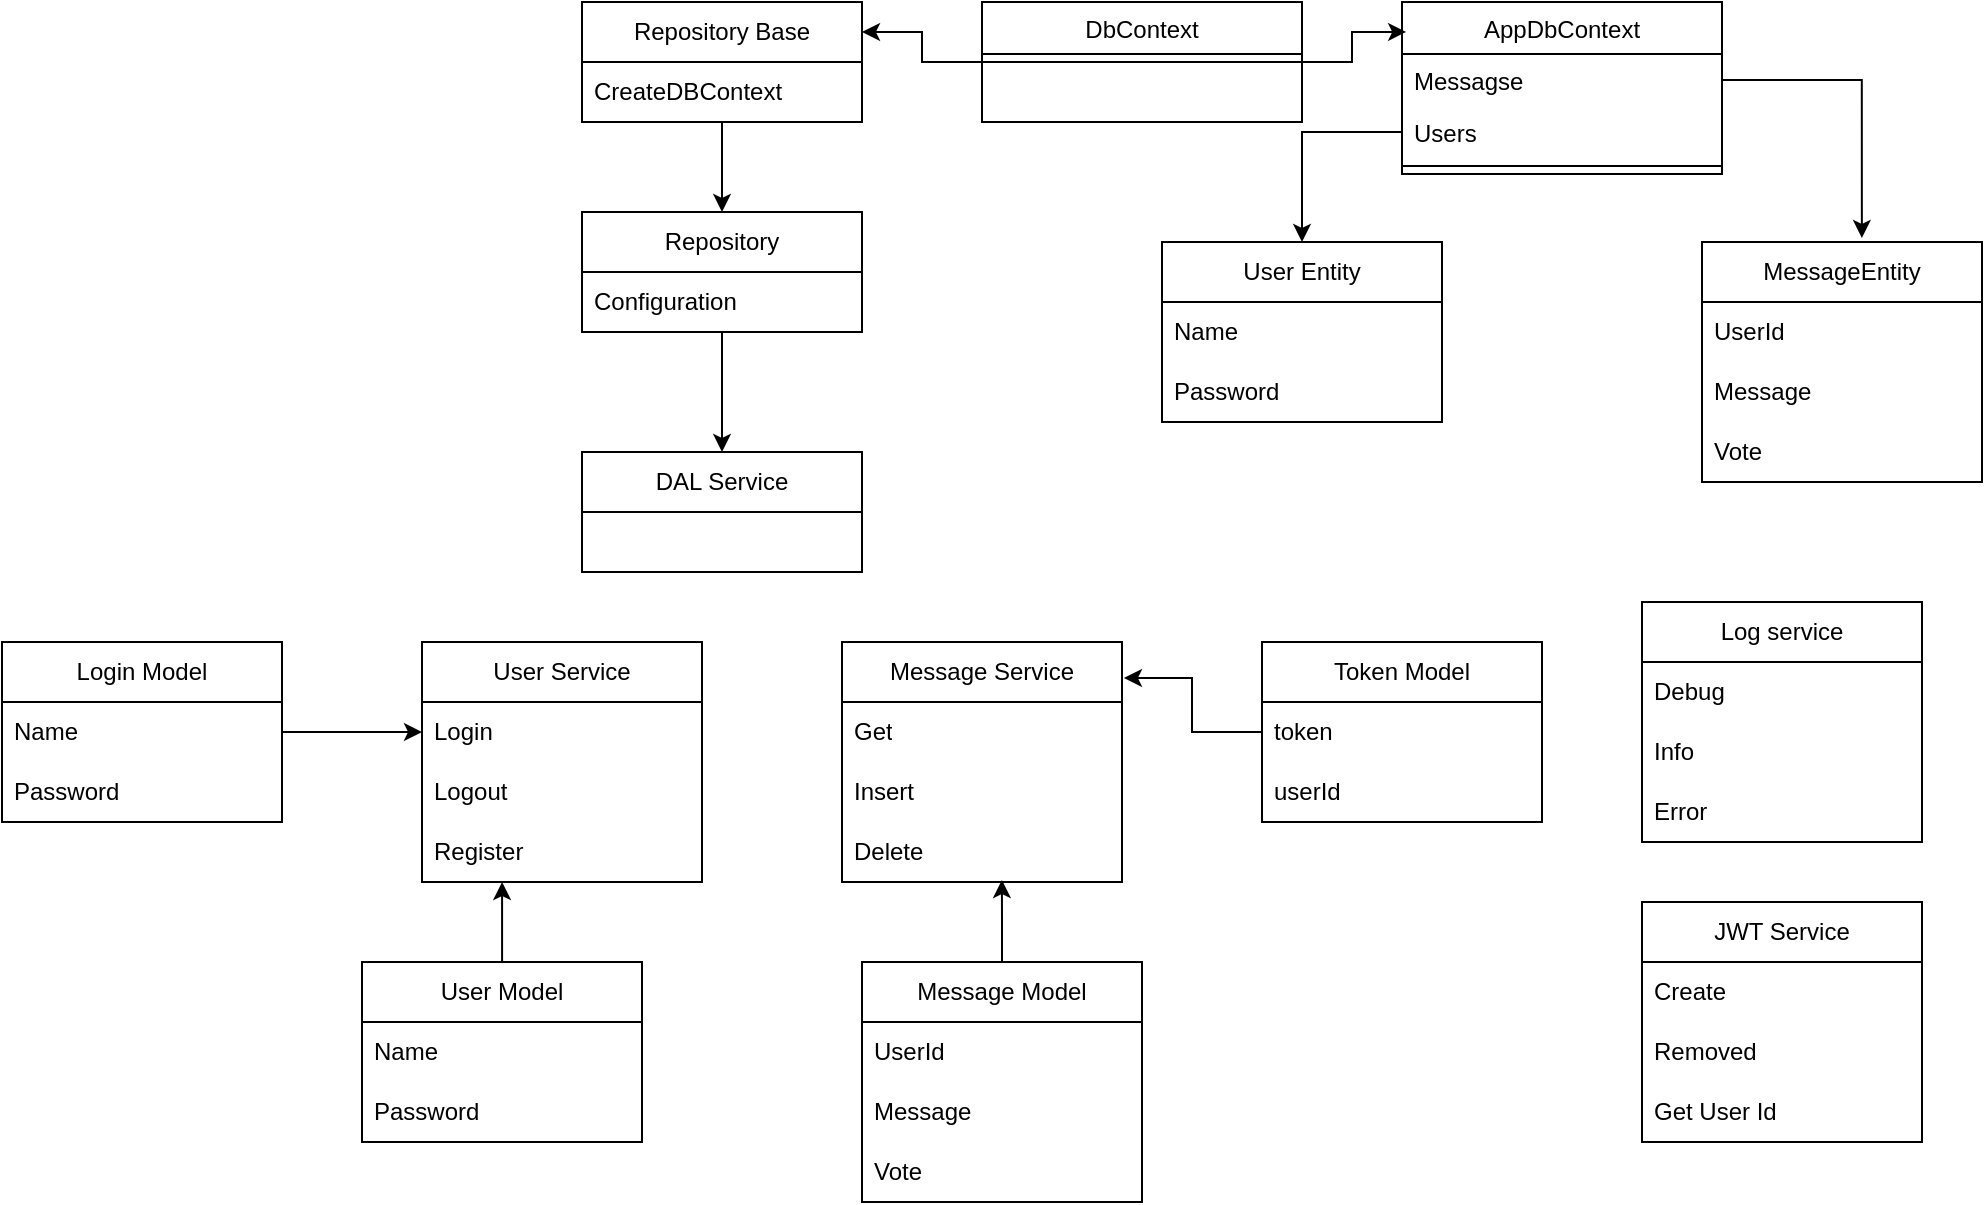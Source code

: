 <mxfile version="26.0.16">
  <diagram id="C5RBs43oDa-KdzZeNtuy" name="Page-1">
    <mxGraphModel dx="2021" dy="806" grid="1" gridSize="10" guides="1" tooltips="1" connect="1" arrows="1" fold="1" page="1" pageScale="1" pageWidth="827" pageHeight="1169" math="0" shadow="0">
      <root>
        <mxCell id="WIyWlLk6GJQsqaUBKTNV-0" />
        <mxCell id="WIyWlLk6GJQsqaUBKTNV-1" parent="WIyWlLk6GJQsqaUBKTNV-0" />
        <mxCell id="qqFTft5qPm6PG5LxVtM--20" style="edgeStyle=orthogonalEdgeStyle;rounded=0;orthogonalLoop=1;jettySize=auto;html=1;entryX=1;entryY=0.25;entryDx=0;entryDy=0;" edge="1" parent="WIyWlLk6GJQsqaUBKTNV-1" source="zkfFHV4jXpPFQw0GAbJ--6" target="qqFTft5qPm6PG5LxVtM--16">
          <mxGeometry relative="1" as="geometry" />
        </mxCell>
        <mxCell id="zkfFHV4jXpPFQw0GAbJ--6" value="DbContext" style="swimlane;fontStyle=0;align=center;verticalAlign=top;childLayout=stackLayout;horizontal=1;startSize=26;horizontalStack=0;resizeParent=1;resizeLast=0;collapsible=1;marginBottom=0;rounded=0;shadow=0;strokeWidth=1;" parent="WIyWlLk6GJQsqaUBKTNV-1" vertex="1">
          <mxGeometry x="120" y="360" width="160" height="60" as="geometry">
            <mxRectangle x="130" y="380" width="160" height="26" as="alternateBounds" />
          </mxGeometry>
        </mxCell>
        <mxCell id="zkfFHV4jXpPFQw0GAbJ--9" value="" style="line;html=1;strokeWidth=1;align=left;verticalAlign=middle;spacingTop=-1;spacingLeft=3;spacingRight=3;rotatable=0;labelPosition=right;points=[];portConstraint=eastwest;" parent="zkfFHV4jXpPFQw0GAbJ--6" vertex="1">
          <mxGeometry y="26" width="160" height="8" as="geometry" />
        </mxCell>
        <mxCell id="zkfFHV4jXpPFQw0GAbJ--13" value="AppDbContext" style="swimlane;fontStyle=0;align=center;verticalAlign=top;childLayout=stackLayout;horizontal=1;startSize=26;horizontalStack=0;resizeParent=1;resizeLast=0;collapsible=1;marginBottom=0;rounded=0;shadow=0;strokeWidth=1;" parent="WIyWlLk6GJQsqaUBKTNV-1" vertex="1">
          <mxGeometry x="330" y="360" width="160" height="86" as="geometry">
            <mxRectangle x="340" y="380" width="170" height="26" as="alternateBounds" />
          </mxGeometry>
        </mxCell>
        <mxCell id="zkfFHV4jXpPFQw0GAbJ--14" value="Messagse" style="text;align=left;verticalAlign=top;spacingLeft=4;spacingRight=4;overflow=hidden;rotatable=0;points=[[0,0.5],[1,0.5]];portConstraint=eastwest;" parent="zkfFHV4jXpPFQw0GAbJ--13" vertex="1">
          <mxGeometry y="26" width="160" height="26" as="geometry" />
        </mxCell>
        <mxCell id="qqFTft5qPm6PG5LxVtM--0" value="Users" style="text;align=left;verticalAlign=top;spacingLeft=4;spacingRight=4;overflow=hidden;rotatable=0;points=[[0,0.5],[1,0.5]];portConstraint=eastwest;" vertex="1" parent="zkfFHV4jXpPFQw0GAbJ--13">
          <mxGeometry y="52" width="160" height="26" as="geometry" />
        </mxCell>
        <mxCell id="zkfFHV4jXpPFQw0GAbJ--15" value="" style="line;html=1;strokeWidth=1;align=left;verticalAlign=middle;spacingTop=-1;spacingLeft=3;spacingRight=3;rotatable=0;labelPosition=right;points=[];portConstraint=eastwest;" parent="zkfFHV4jXpPFQw0GAbJ--13" vertex="1">
          <mxGeometry y="78" width="160" height="8" as="geometry" />
        </mxCell>
        <mxCell id="qqFTft5qPm6PG5LxVtM--1" style="edgeStyle=orthogonalEdgeStyle;rounded=0;orthogonalLoop=1;jettySize=auto;html=1;entryX=0.013;entryY=0.174;entryDx=0;entryDy=0;entryPerimeter=0;" edge="1" parent="WIyWlLk6GJQsqaUBKTNV-1" source="zkfFHV4jXpPFQw0GAbJ--6" target="zkfFHV4jXpPFQw0GAbJ--13">
          <mxGeometry relative="1" as="geometry" />
        </mxCell>
        <mxCell id="qqFTft5qPm6PG5LxVtM--2" value="MessageEntity" style="swimlane;fontStyle=0;childLayout=stackLayout;horizontal=1;startSize=30;horizontalStack=0;resizeParent=1;resizeParentMax=0;resizeLast=0;collapsible=1;marginBottom=0;whiteSpace=wrap;html=1;" vertex="1" parent="WIyWlLk6GJQsqaUBKTNV-1">
          <mxGeometry x="480" y="480" width="140" height="120" as="geometry" />
        </mxCell>
        <mxCell id="qqFTft5qPm6PG5LxVtM--3" value="UserId" style="text;strokeColor=none;fillColor=none;align=left;verticalAlign=middle;spacingLeft=4;spacingRight=4;overflow=hidden;points=[[0,0.5],[1,0.5]];portConstraint=eastwest;rotatable=0;whiteSpace=wrap;html=1;" vertex="1" parent="qqFTft5qPm6PG5LxVtM--2">
          <mxGeometry y="30" width="140" height="30" as="geometry" />
        </mxCell>
        <mxCell id="qqFTft5qPm6PG5LxVtM--4" value="Message" style="text;strokeColor=none;fillColor=none;align=left;verticalAlign=middle;spacingLeft=4;spacingRight=4;overflow=hidden;points=[[0,0.5],[1,0.5]];portConstraint=eastwest;rotatable=0;whiteSpace=wrap;html=1;" vertex="1" parent="qqFTft5qPm6PG5LxVtM--2">
          <mxGeometry y="60" width="140" height="30" as="geometry" />
        </mxCell>
        <mxCell id="qqFTft5qPm6PG5LxVtM--5" value="Vote" style="text;strokeColor=none;fillColor=none;align=left;verticalAlign=middle;spacingLeft=4;spacingRight=4;overflow=hidden;points=[[0,0.5],[1,0.5]];portConstraint=eastwest;rotatable=0;whiteSpace=wrap;html=1;" vertex="1" parent="qqFTft5qPm6PG5LxVtM--2">
          <mxGeometry y="90" width="140" height="30" as="geometry" />
        </mxCell>
        <mxCell id="qqFTft5qPm6PG5LxVtM--6" style="edgeStyle=orthogonalEdgeStyle;rounded=0;orthogonalLoop=1;jettySize=auto;html=1;entryX=0.571;entryY=-0.017;entryDx=0;entryDy=0;entryPerimeter=0;" edge="1" parent="WIyWlLk6GJQsqaUBKTNV-1" source="zkfFHV4jXpPFQw0GAbJ--14" target="qqFTft5qPm6PG5LxVtM--2">
          <mxGeometry relative="1" as="geometry" />
        </mxCell>
        <mxCell id="qqFTft5qPm6PG5LxVtM--7" value="User Entity" style="swimlane;fontStyle=0;childLayout=stackLayout;horizontal=1;startSize=30;horizontalStack=0;resizeParent=1;resizeParentMax=0;resizeLast=0;collapsible=1;marginBottom=0;whiteSpace=wrap;html=1;" vertex="1" parent="WIyWlLk6GJQsqaUBKTNV-1">
          <mxGeometry x="210" y="480" width="140" height="90" as="geometry" />
        </mxCell>
        <mxCell id="qqFTft5qPm6PG5LxVtM--8" value="Name" style="text;strokeColor=none;fillColor=none;align=left;verticalAlign=middle;spacingLeft=4;spacingRight=4;overflow=hidden;points=[[0,0.5],[1,0.5]];portConstraint=eastwest;rotatable=0;whiteSpace=wrap;html=1;" vertex="1" parent="qqFTft5qPm6PG5LxVtM--7">
          <mxGeometry y="30" width="140" height="30" as="geometry" />
        </mxCell>
        <mxCell id="qqFTft5qPm6PG5LxVtM--9" value="Password" style="text;strokeColor=none;fillColor=none;align=left;verticalAlign=middle;spacingLeft=4;spacingRight=4;overflow=hidden;points=[[0,0.5],[1,0.5]];portConstraint=eastwest;rotatable=0;whiteSpace=wrap;html=1;" vertex="1" parent="qqFTft5qPm6PG5LxVtM--7">
          <mxGeometry y="60" width="140" height="30" as="geometry" />
        </mxCell>
        <mxCell id="qqFTft5qPm6PG5LxVtM--11" style="edgeStyle=orthogonalEdgeStyle;rounded=0;orthogonalLoop=1;jettySize=auto;html=1;entryX=0.5;entryY=0;entryDx=0;entryDy=0;" edge="1" parent="WIyWlLk6GJQsqaUBKTNV-1" source="qqFTft5qPm6PG5LxVtM--0" target="qqFTft5qPm6PG5LxVtM--7">
          <mxGeometry relative="1" as="geometry" />
        </mxCell>
        <mxCell id="qqFTft5qPm6PG5LxVtM--25" style="edgeStyle=orthogonalEdgeStyle;rounded=0;orthogonalLoop=1;jettySize=auto;html=1;entryX=0.5;entryY=0;entryDx=0;entryDy=0;" edge="1" parent="WIyWlLk6GJQsqaUBKTNV-1" source="qqFTft5qPm6PG5LxVtM--16" target="qqFTft5qPm6PG5LxVtM--21">
          <mxGeometry relative="1" as="geometry" />
        </mxCell>
        <mxCell id="qqFTft5qPm6PG5LxVtM--16" value="Repository Base" style="swimlane;fontStyle=0;childLayout=stackLayout;horizontal=1;startSize=30;horizontalStack=0;resizeParent=1;resizeParentMax=0;resizeLast=0;collapsible=1;marginBottom=0;whiteSpace=wrap;html=1;" vertex="1" parent="WIyWlLk6GJQsqaUBKTNV-1">
          <mxGeometry x="-80" y="360" width="140" height="60" as="geometry" />
        </mxCell>
        <mxCell id="qqFTft5qPm6PG5LxVtM--17" value="CreateDBContext" style="text;strokeColor=none;fillColor=none;align=left;verticalAlign=middle;spacingLeft=4;spacingRight=4;overflow=hidden;points=[[0,0.5],[1,0.5]];portConstraint=eastwest;rotatable=0;whiteSpace=wrap;html=1;" vertex="1" parent="qqFTft5qPm6PG5LxVtM--16">
          <mxGeometry y="30" width="140" height="30" as="geometry" />
        </mxCell>
        <mxCell id="qqFTft5qPm6PG5LxVtM--30" style="edgeStyle=orthogonalEdgeStyle;rounded=0;orthogonalLoop=1;jettySize=auto;html=1;entryX=0.5;entryY=0;entryDx=0;entryDy=0;" edge="1" parent="WIyWlLk6GJQsqaUBKTNV-1" source="qqFTft5qPm6PG5LxVtM--21" target="qqFTft5qPm6PG5LxVtM--26">
          <mxGeometry relative="1" as="geometry" />
        </mxCell>
        <mxCell id="qqFTft5qPm6PG5LxVtM--21" value="Repository" style="swimlane;fontStyle=0;childLayout=stackLayout;horizontal=1;startSize=30;horizontalStack=0;resizeParent=1;resizeParentMax=0;resizeLast=0;collapsible=1;marginBottom=0;whiteSpace=wrap;html=1;" vertex="1" parent="WIyWlLk6GJQsqaUBKTNV-1">
          <mxGeometry x="-80" y="465" width="140" height="60" as="geometry" />
        </mxCell>
        <mxCell id="qqFTft5qPm6PG5LxVtM--22" value="Configuration" style="text;strokeColor=none;fillColor=none;align=left;verticalAlign=middle;spacingLeft=4;spacingRight=4;overflow=hidden;points=[[0,0.5],[1,0.5]];portConstraint=eastwest;rotatable=0;whiteSpace=wrap;html=1;" vertex="1" parent="qqFTft5qPm6PG5LxVtM--21">
          <mxGeometry y="30" width="140" height="30" as="geometry" />
        </mxCell>
        <mxCell id="qqFTft5qPm6PG5LxVtM--26" value="DAL Service" style="swimlane;fontStyle=0;childLayout=stackLayout;horizontal=1;startSize=30;horizontalStack=0;resizeParent=1;resizeParentMax=0;resizeLast=0;collapsible=1;marginBottom=0;whiteSpace=wrap;html=1;" vertex="1" parent="WIyWlLk6GJQsqaUBKTNV-1">
          <mxGeometry x="-80" y="585" width="140" height="60" as="geometry" />
        </mxCell>
        <mxCell id="qqFTft5qPm6PG5LxVtM--31" value="Message Service" style="swimlane;fontStyle=0;childLayout=stackLayout;horizontal=1;startSize=30;horizontalStack=0;resizeParent=1;resizeParentMax=0;resizeLast=0;collapsible=1;marginBottom=0;whiteSpace=wrap;html=1;" vertex="1" parent="WIyWlLk6GJQsqaUBKTNV-1">
          <mxGeometry x="50" y="680" width="140" height="120" as="geometry" />
        </mxCell>
        <mxCell id="qqFTft5qPm6PG5LxVtM--32" value="Get" style="text;strokeColor=none;fillColor=none;align=left;verticalAlign=middle;spacingLeft=4;spacingRight=4;overflow=hidden;points=[[0,0.5],[1,0.5]];portConstraint=eastwest;rotatable=0;whiteSpace=wrap;html=1;" vertex="1" parent="qqFTft5qPm6PG5LxVtM--31">
          <mxGeometry y="30" width="140" height="30" as="geometry" />
        </mxCell>
        <mxCell id="qqFTft5qPm6PG5LxVtM--33" value="Insert" style="text;strokeColor=none;fillColor=none;align=left;verticalAlign=middle;spacingLeft=4;spacingRight=4;overflow=hidden;points=[[0,0.5],[1,0.5]];portConstraint=eastwest;rotatable=0;whiteSpace=wrap;html=1;" vertex="1" parent="qqFTft5qPm6PG5LxVtM--31">
          <mxGeometry y="60" width="140" height="30" as="geometry" />
        </mxCell>
        <mxCell id="qqFTft5qPm6PG5LxVtM--34" value="Delete" style="text;strokeColor=none;fillColor=none;align=left;verticalAlign=middle;spacingLeft=4;spacingRight=4;overflow=hidden;points=[[0,0.5],[1,0.5]];portConstraint=eastwest;rotatable=0;whiteSpace=wrap;html=1;" vertex="1" parent="qqFTft5qPm6PG5LxVtM--31">
          <mxGeometry y="90" width="140" height="30" as="geometry" />
        </mxCell>
        <mxCell id="qqFTft5qPm6PG5LxVtM--35" value="User Service" style="swimlane;fontStyle=0;childLayout=stackLayout;horizontal=1;startSize=30;horizontalStack=0;resizeParent=1;resizeParentMax=0;resizeLast=0;collapsible=1;marginBottom=0;whiteSpace=wrap;html=1;" vertex="1" parent="WIyWlLk6GJQsqaUBKTNV-1">
          <mxGeometry x="-160" y="680" width="140" height="120" as="geometry" />
        </mxCell>
        <mxCell id="qqFTft5qPm6PG5LxVtM--36" value="Login" style="text;strokeColor=none;fillColor=none;align=left;verticalAlign=middle;spacingLeft=4;spacingRight=4;overflow=hidden;points=[[0,0.5],[1,0.5]];portConstraint=eastwest;rotatable=0;whiteSpace=wrap;html=1;" vertex="1" parent="qqFTft5qPm6PG5LxVtM--35">
          <mxGeometry y="30" width="140" height="30" as="geometry" />
        </mxCell>
        <mxCell id="qqFTft5qPm6PG5LxVtM--37" value="Logout" style="text;strokeColor=none;fillColor=none;align=left;verticalAlign=middle;spacingLeft=4;spacingRight=4;overflow=hidden;points=[[0,0.5],[1,0.5]];portConstraint=eastwest;rotatable=0;whiteSpace=wrap;html=1;" vertex="1" parent="qqFTft5qPm6PG5LxVtM--35">
          <mxGeometry y="60" width="140" height="30" as="geometry" />
        </mxCell>
        <mxCell id="qqFTft5qPm6PG5LxVtM--38" value="Register" style="text;strokeColor=none;fillColor=none;align=left;verticalAlign=middle;spacingLeft=4;spacingRight=4;overflow=hidden;points=[[0,0.5],[1,0.5]];portConstraint=eastwest;rotatable=0;whiteSpace=wrap;html=1;" vertex="1" parent="qqFTft5qPm6PG5LxVtM--35">
          <mxGeometry y="90" width="140" height="30" as="geometry" />
        </mxCell>
        <mxCell id="qqFTft5qPm6PG5LxVtM--39" value="Message Model" style="swimlane;fontStyle=0;childLayout=stackLayout;horizontal=1;startSize=30;horizontalStack=0;resizeParent=1;resizeParentMax=0;resizeLast=0;collapsible=1;marginBottom=0;whiteSpace=wrap;html=1;" vertex="1" parent="WIyWlLk6GJQsqaUBKTNV-1">
          <mxGeometry x="60" y="840" width="140" height="120" as="geometry" />
        </mxCell>
        <mxCell id="qqFTft5qPm6PG5LxVtM--40" value="UserId" style="text;strokeColor=none;fillColor=none;align=left;verticalAlign=middle;spacingLeft=4;spacingRight=4;overflow=hidden;points=[[0,0.5],[1,0.5]];portConstraint=eastwest;rotatable=0;whiteSpace=wrap;html=1;" vertex="1" parent="qqFTft5qPm6PG5LxVtM--39">
          <mxGeometry y="30" width="140" height="30" as="geometry" />
        </mxCell>
        <mxCell id="qqFTft5qPm6PG5LxVtM--41" value="Message" style="text;strokeColor=none;fillColor=none;align=left;verticalAlign=middle;spacingLeft=4;spacingRight=4;overflow=hidden;points=[[0,0.5],[1,0.5]];portConstraint=eastwest;rotatable=0;whiteSpace=wrap;html=1;" vertex="1" parent="qqFTft5qPm6PG5LxVtM--39">
          <mxGeometry y="60" width="140" height="30" as="geometry" />
        </mxCell>
        <mxCell id="qqFTft5qPm6PG5LxVtM--42" value="Vote" style="text;strokeColor=none;fillColor=none;align=left;verticalAlign=middle;spacingLeft=4;spacingRight=4;overflow=hidden;points=[[0,0.5],[1,0.5]];portConstraint=eastwest;rotatable=0;whiteSpace=wrap;html=1;" vertex="1" parent="qqFTft5qPm6PG5LxVtM--39">
          <mxGeometry y="90" width="140" height="30" as="geometry" />
        </mxCell>
        <mxCell id="qqFTft5qPm6PG5LxVtM--43" value="User Model" style="swimlane;fontStyle=0;childLayout=stackLayout;horizontal=1;startSize=30;horizontalStack=0;resizeParent=1;resizeParentMax=0;resizeLast=0;collapsible=1;marginBottom=0;whiteSpace=wrap;html=1;" vertex="1" parent="WIyWlLk6GJQsqaUBKTNV-1">
          <mxGeometry x="-190" y="840" width="140" height="90" as="geometry" />
        </mxCell>
        <mxCell id="qqFTft5qPm6PG5LxVtM--44" value="Name" style="text;strokeColor=none;fillColor=none;align=left;verticalAlign=middle;spacingLeft=4;spacingRight=4;overflow=hidden;points=[[0,0.5],[1,0.5]];portConstraint=eastwest;rotatable=0;whiteSpace=wrap;html=1;" vertex="1" parent="qqFTft5qPm6PG5LxVtM--43">
          <mxGeometry y="30" width="140" height="30" as="geometry" />
        </mxCell>
        <mxCell id="qqFTft5qPm6PG5LxVtM--45" value="Password" style="text;strokeColor=none;fillColor=none;align=left;verticalAlign=middle;spacingLeft=4;spacingRight=4;overflow=hidden;points=[[0,0.5],[1,0.5]];portConstraint=eastwest;rotatable=0;whiteSpace=wrap;html=1;" vertex="1" parent="qqFTft5qPm6PG5LxVtM--43">
          <mxGeometry y="60" width="140" height="30" as="geometry" />
        </mxCell>
        <mxCell id="qqFTft5qPm6PG5LxVtM--46" value="Token Model" style="swimlane;fontStyle=0;childLayout=stackLayout;horizontal=1;startSize=30;horizontalStack=0;resizeParent=1;resizeParentMax=0;resizeLast=0;collapsible=1;marginBottom=0;whiteSpace=wrap;html=1;" vertex="1" parent="WIyWlLk6GJQsqaUBKTNV-1">
          <mxGeometry x="260" y="680" width="140" height="90" as="geometry" />
        </mxCell>
        <mxCell id="qqFTft5qPm6PG5LxVtM--47" value="token" style="text;strokeColor=none;fillColor=none;align=left;verticalAlign=middle;spacingLeft=4;spacingRight=4;overflow=hidden;points=[[0,0.5],[1,0.5]];portConstraint=eastwest;rotatable=0;whiteSpace=wrap;html=1;" vertex="1" parent="qqFTft5qPm6PG5LxVtM--46">
          <mxGeometry y="30" width="140" height="30" as="geometry" />
        </mxCell>
        <mxCell id="qqFTft5qPm6PG5LxVtM--48" value="userId" style="text;strokeColor=none;fillColor=none;align=left;verticalAlign=middle;spacingLeft=4;spacingRight=4;overflow=hidden;points=[[0,0.5],[1,0.5]];portConstraint=eastwest;rotatable=0;whiteSpace=wrap;html=1;" vertex="1" parent="qqFTft5qPm6PG5LxVtM--46">
          <mxGeometry y="60" width="140" height="30" as="geometry" />
        </mxCell>
        <mxCell id="qqFTft5qPm6PG5LxVtM--50" value="Login Model" style="swimlane;fontStyle=0;childLayout=stackLayout;horizontal=1;startSize=30;horizontalStack=0;resizeParent=1;resizeParentMax=0;resizeLast=0;collapsible=1;marginBottom=0;whiteSpace=wrap;html=1;" vertex="1" parent="WIyWlLk6GJQsqaUBKTNV-1">
          <mxGeometry x="-370" y="680" width="140" height="90" as="geometry" />
        </mxCell>
        <mxCell id="qqFTft5qPm6PG5LxVtM--51" value="Name" style="text;strokeColor=none;fillColor=none;align=left;verticalAlign=middle;spacingLeft=4;spacingRight=4;overflow=hidden;points=[[0,0.5],[1,0.5]];portConstraint=eastwest;rotatable=0;whiteSpace=wrap;html=1;" vertex="1" parent="qqFTft5qPm6PG5LxVtM--50">
          <mxGeometry y="30" width="140" height="30" as="geometry" />
        </mxCell>
        <mxCell id="qqFTft5qPm6PG5LxVtM--52" value="Password" style="text;strokeColor=none;fillColor=none;align=left;verticalAlign=middle;spacingLeft=4;spacingRight=4;overflow=hidden;points=[[0,0.5],[1,0.5]];portConstraint=eastwest;rotatable=0;whiteSpace=wrap;html=1;" vertex="1" parent="qqFTft5qPm6PG5LxVtM--50">
          <mxGeometry y="60" width="140" height="30" as="geometry" />
        </mxCell>
        <mxCell id="qqFTft5qPm6PG5LxVtM--53" style="edgeStyle=orthogonalEdgeStyle;rounded=0;orthogonalLoop=1;jettySize=auto;html=1;entryX=0;entryY=0.5;entryDx=0;entryDy=0;" edge="1" parent="WIyWlLk6GJQsqaUBKTNV-1" source="qqFTft5qPm6PG5LxVtM--51" target="qqFTft5qPm6PG5LxVtM--36">
          <mxGeometry relative="1" as="geometry" />
        </mxCell>
        <mxCell id="qqFTft5qPm6PG5LxVtM--54" style="edgeStyle=orthogonalEdgeStyle;rounded=0;orthogonalLoop=1;jettySize=auto;html=1;entryX=0.286;entryY=1;entryDx=0;entryDy=0;entryPerimeter=0;" edge="1" parent="WIyWlLk6GJQsqaUBKTNV-1" source="qqFTft5qPm6PG5LxVtM--43" target="qqFTft5qPm6PG5LxVtM--38">
          <mxGeometry relative="1" as="geometry" />
        </mxCell>
        <mxCell id="qqFTft5qPm6PG5LxVtM--55" style="edgeStyle=orthogonalEdgeStyle;rounded=0;orthogonalLoop=1;jettySize=auto;html=1;entryX=0.571;entryY=0.967;entryDx=0;entryDy=0;entryPerimeter=0;" edge="1" parent="WIyWlLk6GJQsqaUBKTNV-1" source="qqFTft5qPm6PG5LxVtM--39" target="qqFTft5qPm6PG5LxVtM--34">
          <mxGeometry relative="1" as="geometry" />
        </mxCell>
        <mxCell id="qqFTft5qPm6PG5LxVtM--57" style="edgeStyle=orthogonalEdgeStyle;rounded=0;orthogonalLoop=1;jettySize=auto;html=1;entryX=1.007;entryY=0.15;entryDx=0;entryDy=0;entryPerimeter=0;" edge="1" parent="WIyWlLk6GJQsqaUBKTNV-1" source="qqFTft5qPm6PG5LxVtM--46" target="qqFTft5qPm6PG5LxVtM--31">
          <mxGeometry relative="1" as="geometry" />
        </mxCell>
        <mxCell id="qqFTft5qPm6PG5LxVtM--58" value="Log service" style="swimlane;fontStyle=0;childLayout=stackLayout;horizontal=1;startSize=30;horizontalStack=0;resizeParent=1;resizeParentMax=0;resizeLast=0;collapsible=1;marginBottom=0;whiteSpace=wrap;html=1;" vertex="1" parent="WIyWlLk6GJQsqaUBKTNV-1">
          <mxGeometry x="450" y="660" width="140" height="120" as="geometry" />
        </mxCell>
        <mxCell id="qqFTft5qPm6PG5LxVtM--59" value="Debug" style="text;strokeColor=none;fillColor=none;align=left;verticalAlign=middle;spacingLeft=4;spacingRight=4;overflow=hidden;points=[[0,0.5],[1,0.5]];portConstraint=eastwest;rotatable=0;whiteSpace=wrap;html=1;" vertex="1" parent="qqFTft5qPm6PG5LxVtM--58">
          <mxGeometry y="30" width="140" height="30" as="geometry" />
        </mxCell>
        <mxCell id="qqFTft5qPm6PG5LxVtM--60" value="Info" style="text;strokeColor=none;fillColor=none;align=left;verticalAlign=middle;spacingLeft=4;spacingRight=4;overflow=hidden;points=[[0,0.5],[1,0.5]];portConstraint=eastwest;rotatable=0;whiteSpace=wrap;html=1;" vertex="1" parent="qqFTft5qPm6PG5LxVtM--58">
          <mxGeometry y="60" width="140" height="30" as="geometry" />
        </mxCell>
        <mxCell id="qqFTft5qPm6PG5LxVtM--61" value="Error" style="text;strokeColor=none;fillColor=none;align=left;verticalAlign=middle;spacingLeft=4;spacingRight=4;overflow=hidden;points=[[0,0.5],[1,0.5]];portConstraint=eastwest;rotatable=0;whiteSpace=wrap;html=1;" vertex="1" parent="qqFTft5qPm6PG5LxVtM--58">
          <mxGeometry y="90" width="140" height="30" as="geometry" />
        </mxCell>
        <mxCell id="qqFTft5qPm6PG5LxVtM--62" value="JWT Service" style="swimlane;fontStyle=0;childLayout=stackLayout;horizontal=1;startSize=30;horizontalStack=0;resizeParent=1;resizeParentMax=0;resizeLast=0;collapsible=1;marginBottom=0;whiteSpace=wrap;html=1;" vertex="1" parent="WIyWlLk6GJQsqaUBKTNV-1">
          <mxGeometry x="450" y="810" width="140" height="120" as="geometry" />
        </mxCell>
        <mxCell id="qqFTft5qPm6PG5LxVtM--63" value="Create" style="text;strokeColor=none;fillColor=none;align=left;verticalAlign=middle;spacingLeft=4;spacingRight=4;overflow=hidden;points=[[0,0.5],[1,0.5]];portConstraint=eastwest;rotatable=0;whiteSpace=wrap;html=1;" vertex="1" parent="qqFTft5qPm6PG5LxVtM--62">
          <mxGeometry y="30" width="140" height="30" as="geometry" />
        </mxCell>
        <mxCell id="qqFTft5qPm6PG5LxVtM--64" value="Removed" style="text;strokeColor=none;fillColor=none;align=left;verticalAlign=middle;spacingLeft=4;spacingRight=4;overflow=hidden;points=[[0,0.5],[1,0.5]];portConstraint=eastwest;rotatable=0;whiteSpace=wrap;html=1;" vertex="1" parent="qqFTft5qPm6PG5LxVtM--62">
          <mxGeometry y="60" width="140" height="30" as="geometry" />
        </mxCell>
        <mxCell id="qqFTft5qPm6PG5LxVtM--65" value="Get User Id" style="text;strokeColor=none;fillColor=none;align=left;verticalAlign=middle;spacingLeft=4;spacingRight=4;overflow=hidden;points=[[0,0.5],[1,0.5]];portConstraint=eastwest;rotatable=0;whiteSpace=wrap;html=1;" vertex="1" parent="qqFTft5qPm6PG5LxVtM--62">
          <mxGeometry y="90" width="140" height="30" as="geometry" />
        </mxCell>
      </root>
    </mxGraphModel>
  </diagram>
</mxfile>
